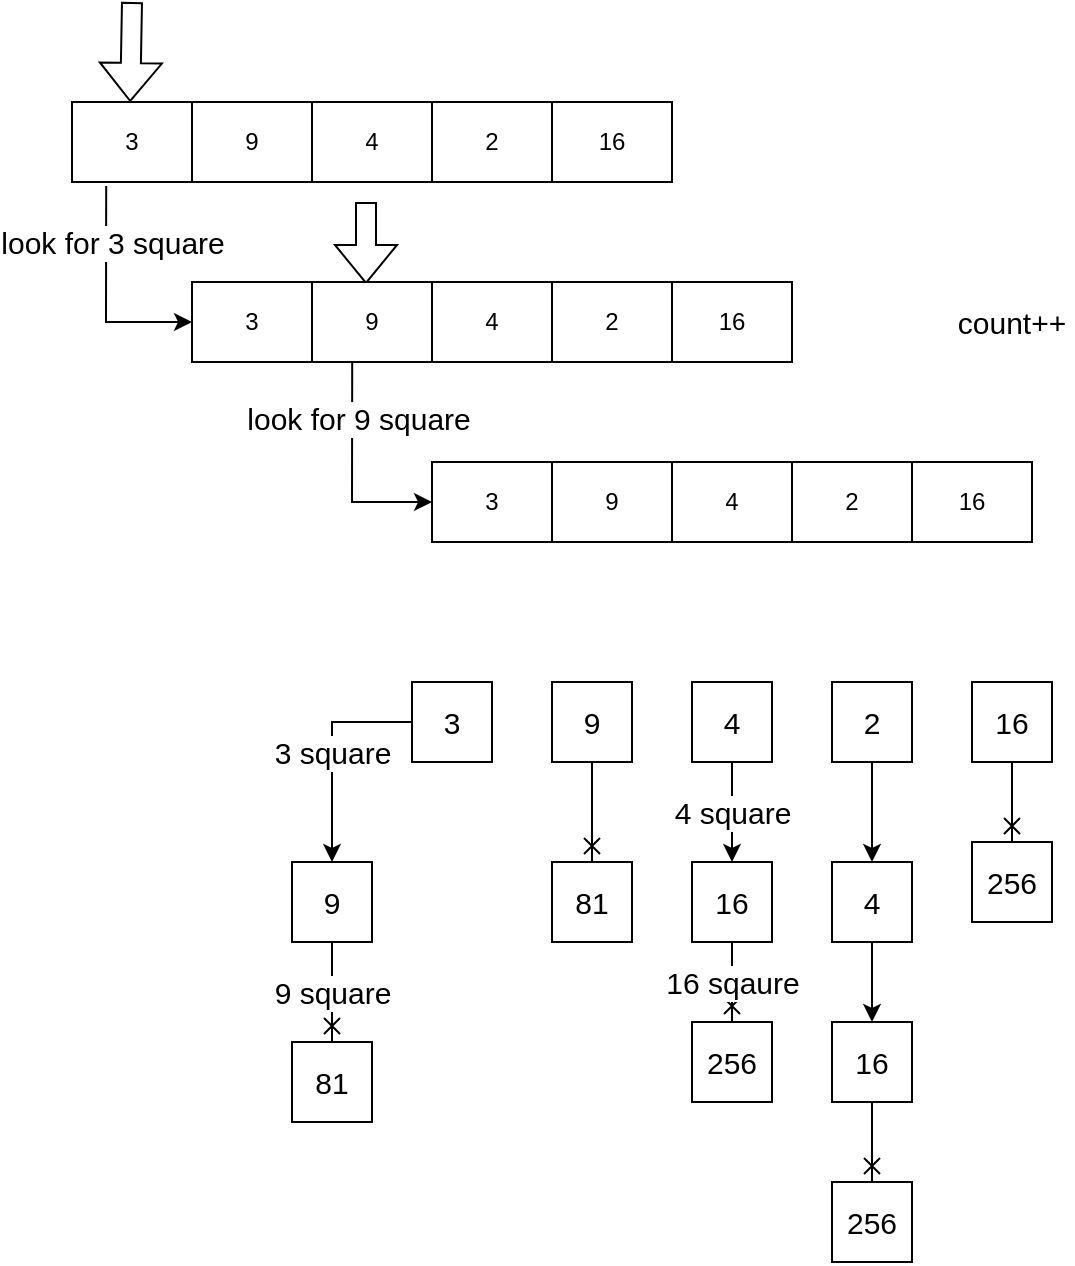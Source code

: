 <mxfile version="20.2.5" type="device"><diagram id="XcEh_FSj_4vzviZizquS" name="Page-1"><mxGraphModel dx="1348" dy="841" grid="1" gridSize="10" guides="1" tooltips="1" connect="1" arrows="1" fold="1" page="1" pageScale="1" pageWidth="850" pageHeight="1100" math="0" shadow="0"><root><mxCell id="0"/><mxCell id="1" parent="0"/><mxCell id="wixKqRciDL16kpICa6pK-1" value="" style="shape=table;startSize=0;container=1;collapsible=0;childLayout=tableLayout;" vertex="1" parent="1"><mxGeometry x="190" y="80" width="300" height="40" as="geometry"/></mxCell><mxCell id="wixKqRciDL16kpICa6pK-2" value="" style="shape=tableRow;horizontal=0;startSize=0;swimlaneHead=0;swimlaneBody=0;top=0;left=0;bottom=0;right=0;collapsible=0;dropTarget=0;fillColor=none;points=[[0,0.5],[1,0.5]];portConstraint=eastwest;" vertex="1" parent="wixKqRciDL16kpICa6pK-1"><mxGeometry width="300" height="40" as="geometry"/></mxCell><mxCell id="wixKqRciDL16kpICa6pK-3" value="3" style="shape=partialRectangle;html=1;whiteSpace=wrap;connectable=0;overflow=hidden;fillColor=none;top=0;left=0;bottom=0;right=0;pointerEvents=1;" vertex="1" parent="wixKqRciDL16kpICa6pK-2"><mxGeometry width="60" height="40" as="geometry"><mxRectangle width="60" height="40" as="alternateBounds"/></mxGeometry></mxCell><mxCell id="wixKqRciDL16kpICa6pK-4" value="9" style="shape=partialRectangle;html=1;whiteSpace=wrap;connectable=0;overflow=hidden;fillColor=none;top=0;left=0;bottom=0;right=0;pointerEvents=1;" vertex="1" parent="wixKqRciDL16kpICa6pK-2"><mxGeometry x="60" width="60" height="40" as="geometry"><mxRectangle width="60" height="40" as="alternateBounds"/></mxGeometry></mxCell><mxCell id="wixKqRciDL16kpICa6pK-5" value="4" style="shape=partialRectangle;html=1;whiteSpace=wrap;connectable=0;overflow=hidden;fillColor=none;top=0;left=0;bottom=0;right=0;pointerEvents=1;" vertex="1" parent="wixKqRciDL16kpICa6pK-2"><mxGeometry x="120" width="60" height="40" as="geometry"><mxRectangle width="60" height="40" as="alternateBounds"/></mxGeometry></mxCell><mxCell id="wixKqRciDL16kpICa6pK-6" value="2" style="shape=partialRectangle;html=1;whiteSpace=wrap;connectable=0;overflow=hidden;fillColor=none;top=0;left=0;bottom=0;right=0;pointerEvents=1;" vertex="1" parent="wixKqRciDL16kpICa6pK-2"><mxGeometry x="180" width="60" height="40" as="geometry"><mxRectangle width="60" height="40" as="alternateBounds"/></mxGeometry></mxCell><mxCell id="wixKqRciDL16kpICa6pK-7" value="16" style="shape=partialRectangle;html=1;whiteSpace=wrap;connectable=0;overflow=hidden;fillColor=none;top=0;left=0;bottom=0;right=0;pointerEvents=1;" vertex="1" parent="wixKqRciDL16kpICa6pK-2"><mxGeometry x="240" width="60" height="40" as="geometry"><mxRectangle width="60" height="40" as="alternateBounds"/></mxGeometry></mxCell><mxCell id="wixKqRciDL16kpICa6pK-8" value="" style="shape=flexArrow;endArrow=classic;html=1;rounded=0;entryX=0.097;entryY=0;entryDx=0;entryDy=0;entryPerimeter=0;" edge="1" parent="1" target="wixKqRciDL16kpICa6pK-2"><mxGeometry width="50" height="50" relative="1" as="geometry"><mxPoint x="220" y="30" as="sourcePoint"/><mxPoint x="710" y="400" as="targetPoint"/></mxGeometry></mxCell><mxCell id="wixKqRciDL16kpICa6pK-15" value="&lt;font style=&quot;font-size: 15px;&quot;&gt;look for 3 square&lt;/font&gt;" style="endArrow=classic;html=1;rounded=0;exitX=0.057;exitY=1.05;exitDx=0;exitDy=0;exitPerimeter=0;entryX=0;entryY=0.5;entryDx=0;entryDy=0;" edge="1" parent="1" source="wixKqRciDL16kpICa6pK-2"><mxGeometry x="-0.496" y="3" width="50" height="50" relative="1" as="geometry"><mxPoint x="660" y="450" as="sourcePoint"/><mxPoint x="250" y="190" as="targetPoint"/><Array as="points"><mxPoint x="207" y="190"/></Array><mxPoint as="offset"/></mxGeometry></mxCell><mxCell id="wixKqRciDL16kpICa6pK-16" value="" style="shape=flexArrow;endArrow=classic;html=1;rounded=0;fontSize=15;entryX=0.29;entryY=0.025;entryDx=0;entryDy=0;entryPerimeter=0;" edge="1" parent="1" target="wixKqRciDL16kpICa6pK-18"><mxGeometry width="50" height="50" relative="1" as="geometry"><mxPoint x="337" y="130" as="sourcePoint"/><mxPoint x="279.04" y="170" as="targetPoint"/></mxGeometry></mxCell><mxCell id="wixKqRciDL16kpICa6pK-17" value="" style="shape=table;startSize=0;container=1;collapsible=0;childLayout=tableLayout;" vertex="1" parent="1"><mxGeometry x="250" y="170" width="300" height="40" as="geometry"/></mxCell><mxCell id="wixKqRciDL16kpICa6pK-18" value="" style="shape=tableRow;horizontal=0;startSize=0;swimlaneHead=0;swimlaneBody=0;top=0;left=0;bottom=0;right=0;collapsible=0;dropTarget=0;fillColor=none;points=[[0,0.5],[1,0.5]];portConstraint=eastwest;" vertex="1" parent="wixKqRciDL16kpICa6pK-17"><mxGeometry width="300" height="40" as="geometry"/></mxCell><mxCell id="wixKqRciDL16kpICa6pK-19" value="3" style="shape=partialRectangle;html=1;whiteSpace=wrap;connectable=0;overflow=hidden;fillColor=none;top=0;left=0;bottom=0;right=0;pointerEvents=1;" vertex="1" parent="wixKqRciDL16kpICa6pK-18"><mxGeometry width="60" height="40" as="geometry"><mxRectangle width="60" height="40" as="alternateBounds"/></mxGeometry></mxCell><mxCell id="wixKqRciDL16kpICa6pK-20" value="9" style="shape=partialRectangle;html=1;whiteSpace=wrap;connectable=0;overflow=hidden;fillColor=none;top=0;left=0;bottom=0;right=0;pointerEvents=1;" vertex="1" parent="wixKqRciDL16kpICa6pK-18"><mxGeometry x="60" width="60" height="40" as="geometry"><mxRectangle width="60" height="40" as="alternateBounds"/></mxGeometry></mxCell><mxCell id="wixKqRciDL16kpICa6pK-21" value="4" style="shape=partialRectangle;html=1;whiteSpace=wrap;connectable=0;overflow=hidden;fillColor=none;top=0;left=0;bottom=0;right=0;pointerEvents=1;" vertex="1" parent="wixKqRciDL16kpICa6pK-18"><mxGeometry x="120" width="60" height="40" as="geometry"><mxRectangle width="60" height="40" as="alternateBounds"/></mxGeometry></mxCell><mxCell id="wixKqRciDL16kpICa6pK-22" value="2" style="shape=partialRectangle;html=1;whiteSpace=wrap;connectable=0;overflow=hidden;fillColor=none;top=0;left=0;bottom=0;right=0;pointerEvents=1;" vertex="1" parent="wixKqRciDL16kpICa6pK-18"><mxGeometry x="180" width="60" height="40" as="geometry"><mxRectangle width="60" height="40" as="alternateBounds"/></mxGeometry></mxCell><mxCell id="wixKqRciDL16kpICa6pK-23" value="16" style="shape=partialRectangle;html=1;whiteSpace=wrap;connectable=0;overflow=hidden;fillColor=none;top=0;left=0;bottom=0;right=0;pointerEvents=1;" vertex="1" parent="wixKqRciDL16kpICa6pK-18"><mxGeometry x="240" width="60" height="40" as="geometry"><mxRectangle width="60" height="40" as="alternateBounds"/></mxGeometry></mxCell><mxCell id="wixKqRciDL16kpICa6pK-24" value="" style="shape=table;startSize=0;container=1;collapsible=0;childLayout=tableLayout;" vertex="1" parent="1"><mxGeometry x="370" y="260" width="300" height="40" as="geometry"/></mxCell><mxCell id="wixKqRciDL16kpICa6pK-25" value="" style="shape=tableRow;horizontal=0;startSize=0;swimlaneHead=0;swimlaneBody=0;top=0;left=0;bottom=0;right=0;collapsible=0;dropTarget=0;fillColor=none;points=[[0,0.5],[1,0.5]];portConstraint=eastwest;" vertex="1" parent="wixKqRciDL16kpICa6pK-24"><mxGeometry width="300" height="40" as="geometry"/></mxCell><mxCell id="wixKqRciDL16kpICa6pK-26" value="3" style="shape=partialRectangle;html=1;whiteSpace=wrap;connectable=0;overflow=hidden;fillColor=none;top=0;left=0;bottom=0;right=0;pointerEvents=1;" vertex="1" parent="wixKqRciDL16kpICa6pK-25"><mxGeometry width="60" height="40" as="geometry"><mxRectangle width="60" height="40" as="alternateBounds"/></mxGeometry></mxCell><mxCell id="wixKqRciDL16kpICa6pK-27" value="9" style="shape=partialRectangle;html=1;whiteSpace=wrap;connectable=0;overflow=hidden;fillColor=none;top=0;left=0;bottom=0;right=0;pointerEvents=1;" vertex="1" parent="wixKqRciDL16kpICa6pK-25"><mxGeometry x="60" width="60" height="40" as="geometry"><mxRectangle width="60" height="40" as="alternateBounds"/></mxGeometry></mxCell><mxCell id="wixKqRciDL16kpICa6pK-28" value="4" style="shape=partialRectangle;html=1;whiteSpace=wrap;connectable=0;overflow=hidden;fillColor=none;top=0;left=0;bottom=0;right=0;pointerEvents=1;" vertex="1" parent="wixKqRciDL16kpICa6pK-25"><mxGeometry x="120" width="60" height="40" as="geometry"><mxRectangle width="60" height="40" as="alternateBounds"/></mxGeometry></mxCell><mxCell id="wixKqRciDL16kpICa6pK-29" value="2" style="shape=partialRectangle;html=1;whiteSpace=wrap;connectable=0;overflow=hidden;fillColor=none;top=0;left=0;bottom=0;right=0;pointerEvents=1;" vertex="1" parent="wixKqRciDL16kpICa6pK-25"><mxGeometry x="180" width="60" height="40" as="geometry"><mxRectangle width="60" height="40" as="alternateBounds"/></mxGeometry></mxCell><mxCell id="wixKqRciDL16kpICa6pK-30" value="16" style="shape=partialRectangle;html=1;whiteSpace=wrap;connectable=0;overflow=hidden;fillColor=none;top=0;left=0;bottom=0;right=0;pointerEvents=1;" vertex="1" parent="wixKqRciDL16kpICa6pK-25"><mxGeometry x="240" width="60" height="40" as="geometry"><mxRectangle width="60" height="40" as="alternateBounds"/></mxGeometry></mxCell><mxCell id="wixKqRciDL16kpICa6pK-31" value="&lt;font style=&quot;font-size: 15px;&quot;&gt;look for 9 square&lt;/font&gt;" style="endArrow=classic;html=1;rounded=0;exitX=0.267;exitY=1;exitDx=0;exitDy=0;exitPerimeter=0;entryX=0;entryY=0.5;entryDx=0;entryDy=0;" edge="1" parent="1" source="wixKqRciDL16kpICa6pK-18" target="wixKqRciDL16kpICa6pK-25"><mxGeometry x="-0.496" y="3" width="50" height="50" relative="1" as="geometry"><mxPoint x="217.1" y="132" as="sourcePoint"/><mxPoint x="260" y="200" as="targetPoint"/><Array as="points"><mxPoint x="330" y="280"/></Array><mxPoint as="offset"/></mxGeometry></mxCell><mxCell id="wixKqRciDL16kpICa6pK-32" value="count++" style="text;html=1;strokeColor=none;fillColor=none;align=center;verticalAlign=middle;whiteSpace=wrap;rounded=0;fontSize=15;" vertex="1" parent="1"><mxGeometry x="630" y="175" width="60" height="30" as="geometry"/></mxCell><mxCell id="wixKqRciDL16kpICa6pK-35" value="3 square" style="edgeStyle=orthogonalEdgeStyle;rounded=0;orthogonalLoop=1;jettySize=auto;html=1;fontSize=15;" edge="1" parent="1" source="wixKqRciDL16kpICa6pK-33" target="wixKqRciDL16kpICa6pK-34"><mxGeometry relative="1" as="geometry"/></mxCell><mxCell id="wixKqRciDL16kpICa6pK-33" value="3" style="whiteSpace=wrap;html=1;aspect=fixed;fontSize=15;" vertex="1" parent="1"><mxGeometry x="360" y="370" width="40" height="40" as="geometry"/></mxCell><mxCell id="wixKqRciDL16kpICa6pK-38" value="9 square" style="edgeStyle=orthogonalEdgeStyle;rounded=0;orthogonalLoop=1;jettySize=auto;html=1;fontSize=15;endArrow=cross;endFill=0;" edge="1" parent="1" source="wixKqRciDL16kpICa6pK-34" target="wixKqRciDL16kpICa6pK-37"><mxGeometry relative="1" as="geometry"/></mxCell><mxCell id="wixKqRciDL16kpICa6pK-34" value="9" style="whiteSpace=wrap;html=1;aspect=fixed;fontSize=15;" vertex="1" parent="1"><mxGeometry x="300" y="460" width="40" height="40" as="geometry"/></mxCell><mxCell id="wixKqRciDL16kpICa6pK-37" value="81" style="whiteSpace=wrap;html=1;aspect=fixed;fontSize=15;" vertex="1" parent="1"><mxGeometry x="300" y="550" width="40" height="40" as="geometry"/></mxCell><mxCell id="wixKqRciDL16kpICa6pK-39" value="81" style="whiteSpace=wrap;html=1;aspect=fixed;fontSize=15;" vertex="1" parent="1"><mxGeometry x="430" y="460" width="40" height="40" as="geometry"/></mxCell><mxCell id="wixKqRciDL16kpICa6pK-56" style="edgeStyle=orthogonalEdgeStyle;rounded=0;orthogonalLoop=1;jettySize=auto;html=1;fontSize=15;endArrow=cross;endFill=0;" edge="1" parent="1" source="wixKqRciDL16kpICa6pK-40" target="wixKqRciDL16kpICa6pK-39"><mxGeometry relative="1" as="geometry"/></mxCell><mxCell id="wixKqRciDL16kpICa6pK-40" value="9" style="whiteSpace=wrap;html=1;aspect=fixed;fontSize=15;" vertex="1" parent="1"><mxGeometry x="430" y="370" width="40" height="40" as="geometry"/></mxCell><mxCell id="wixKqRciDL16kpICa6pK-43" value="4 square" style="edgeStyle=orthogonalEdgeStyle;rounded=0;orthogonalLoop=1;jettySize=auto;html=1;fontSize=15;" edge="1" parent="1" source="wixKqRciDL16kpICa6pK-41" target="wixKqRciDL16kpICa6pK-42"><mxGeometry relative="1" as="geometry"/></mxCell><mxCell id="wixKqRciDL16kpICa6pK-41" value="4" style="whiteSpace=wrap;html=1;aspect=fixed;fontSize=15;" vertex="1" parent="1"><mxGeometry x="500" y="370" width="40" height="40" as="geometry"/></mxCell><mxCell id="wixKqRciDL16kpICa6pK-45" value="16 sqaure" style="edgeStyle=orthogonalEdgeStyle;rounded=0;orthogonalLoop=1;jettySize=auto;html=1;entryX=0.5;entryY=0;entryDx=0;entryDy=0;fontSize=15;endArrow=cross;endFill=0;" edge="1" parent="1" source="wixKqRciDL16kpICa6pK-42" target="wixKqRciDL16kpICa6pK-44"><mxGeometry relative="1" as="geometry"/></mxCell><mxCell id="wixKqRciDL16kpICa6pK-42" value="16" style="whiteSpace=wrap;html=1;aspect=fixed;fontSize=15;" vertex="1" parent="1"><mxGeometry x="500" y="460" width="40" height="40" as="geometry"/></mxCell><mxCell id="wixKqRciDL16kpICa6pK-44" value="256" style="whiteSpace=wrap;html=1;aspect=fixed;fontSize=15;" vertex="1" parent="1"><mxGeometry x="500" y="540" width="40" height="40" as="geometry"/></mxCell><mxCell id="wixKqRciDL16kpICa6pK-50" style="edgeStyle=orthogonalEdgeStyle;rounded=0;orthogonalLoop=1;jettySize=auto;html=1;fontSize=15;" edge="1" parent="1" source="wixKqRciDL16kpICa6pK-46" target="wixKqRciDL16kpICa6pK-47"><mxGeometry relative="1" as="geometry"/></mxCell><mxCell id="wixKqRciDL16kpICa6pK-46" value="2" style="whiteSpace=wrap;html=1;aspect=fixed;fontSize=15;" vertex="1" parent="1"><mxGeometry x="570" y="370" width="40" height="40" as="geometry"/></mxCell><mxCell id="wixKqRciDL16kpICa6pK-51" style="edgeStyle=orthogonalEdgeStyle;rounded=0;orthogonalLoop=1;jettySize=auto;html=1;fontSize=15;" edge="1" parent="1" source="wixKqRciDL16kpICa6pK-47" target="wixKqRciDL16kpICa6pK-48"><mxGeometry relative="1" as="geometry"/></mxCell><mxCell id="wixKqRciDL16kpICa6pK-47" value="4" style="whiteSpace=wrap;html=1;aspect=fixed;fontSize=15;" vertex="1" parent="1"><mxGeometry x="570" y="460" width="40" height="40" as="geometry"/></mxCell><mxCell id="wixKqRciDL16kpICa6pK-52" style="edgeStyle=orthogonalEdgeStyle;rounded=0;orthogonalLoop=1;jettySize=auto;html=1;entryX=0.5;entryY=0;entryDx=0;entryDy=0;fontSize=15;endArrow=cross;endFill=0;" edge="1" parent="1" source="wixKqRciDL16kpICa6pK-48" target="wixKqRciDL16kpICa6pK-49"><mxGeometry relative="1" as="geometry"/></mxCell><mxCell id="wixKqRciDL16kpICa6pK-48" value="16" style="whiteSpace=wrap;html=1;aspect=fixed;fontSize=15;" vertex="1" parent="1"><mxGeometry x="570" y="540" width="40" height="40" as="geometry"/></mxCell><mxCell id="wixKqRciDL16kpICa6pK-49" value="256" style="whiteSpace=wrap;html=1;aspect=fixed;fontSize=15;" vertex="1" parent="1"><mxGeometry x="570" y="620" width="40" height="40" as="geometry"/></mxCell><mxCell id="wixKqRciDL16kpICa6pK-55" style="edgeStyle=orthogonalEdgeStyle;rounded=0;orthogonalLoop=1;jettySize=auto;html=1;entryX=0.5;entryY=0;entryDx=0;entryDy=0;fontSize=15;endArrow=cross;endFill=0;" edge="1" parent="1" source="wixKqRciDL16kpICa6pK-53" target="wixKqRciDL16kpICa6pK-54"><mxGeometry relative="1" as="geometry"/></mxCell><mxCell id="wixKqRciDL16kpICa6pK-53" value="16" style="whiteSpace=wrap;html=1;aspect=fixed;fontSize=15;" vertex="1" parent="1"><mxGeometry x="640" y="370" width="40" height="40" as="geometry"/></mxCell><mxCell id="wixKqRciDL16kpICa6pK-54" value="256" style="whiteSpace=wrap;html=1;aspect=fixed;fontSize=15;" vertex="1" parent="1"><mxGeometry x="640" y="450" width="40" height="40" as="geometry"/></mxCell></root></mxGraphModel></diagram></mxfile>